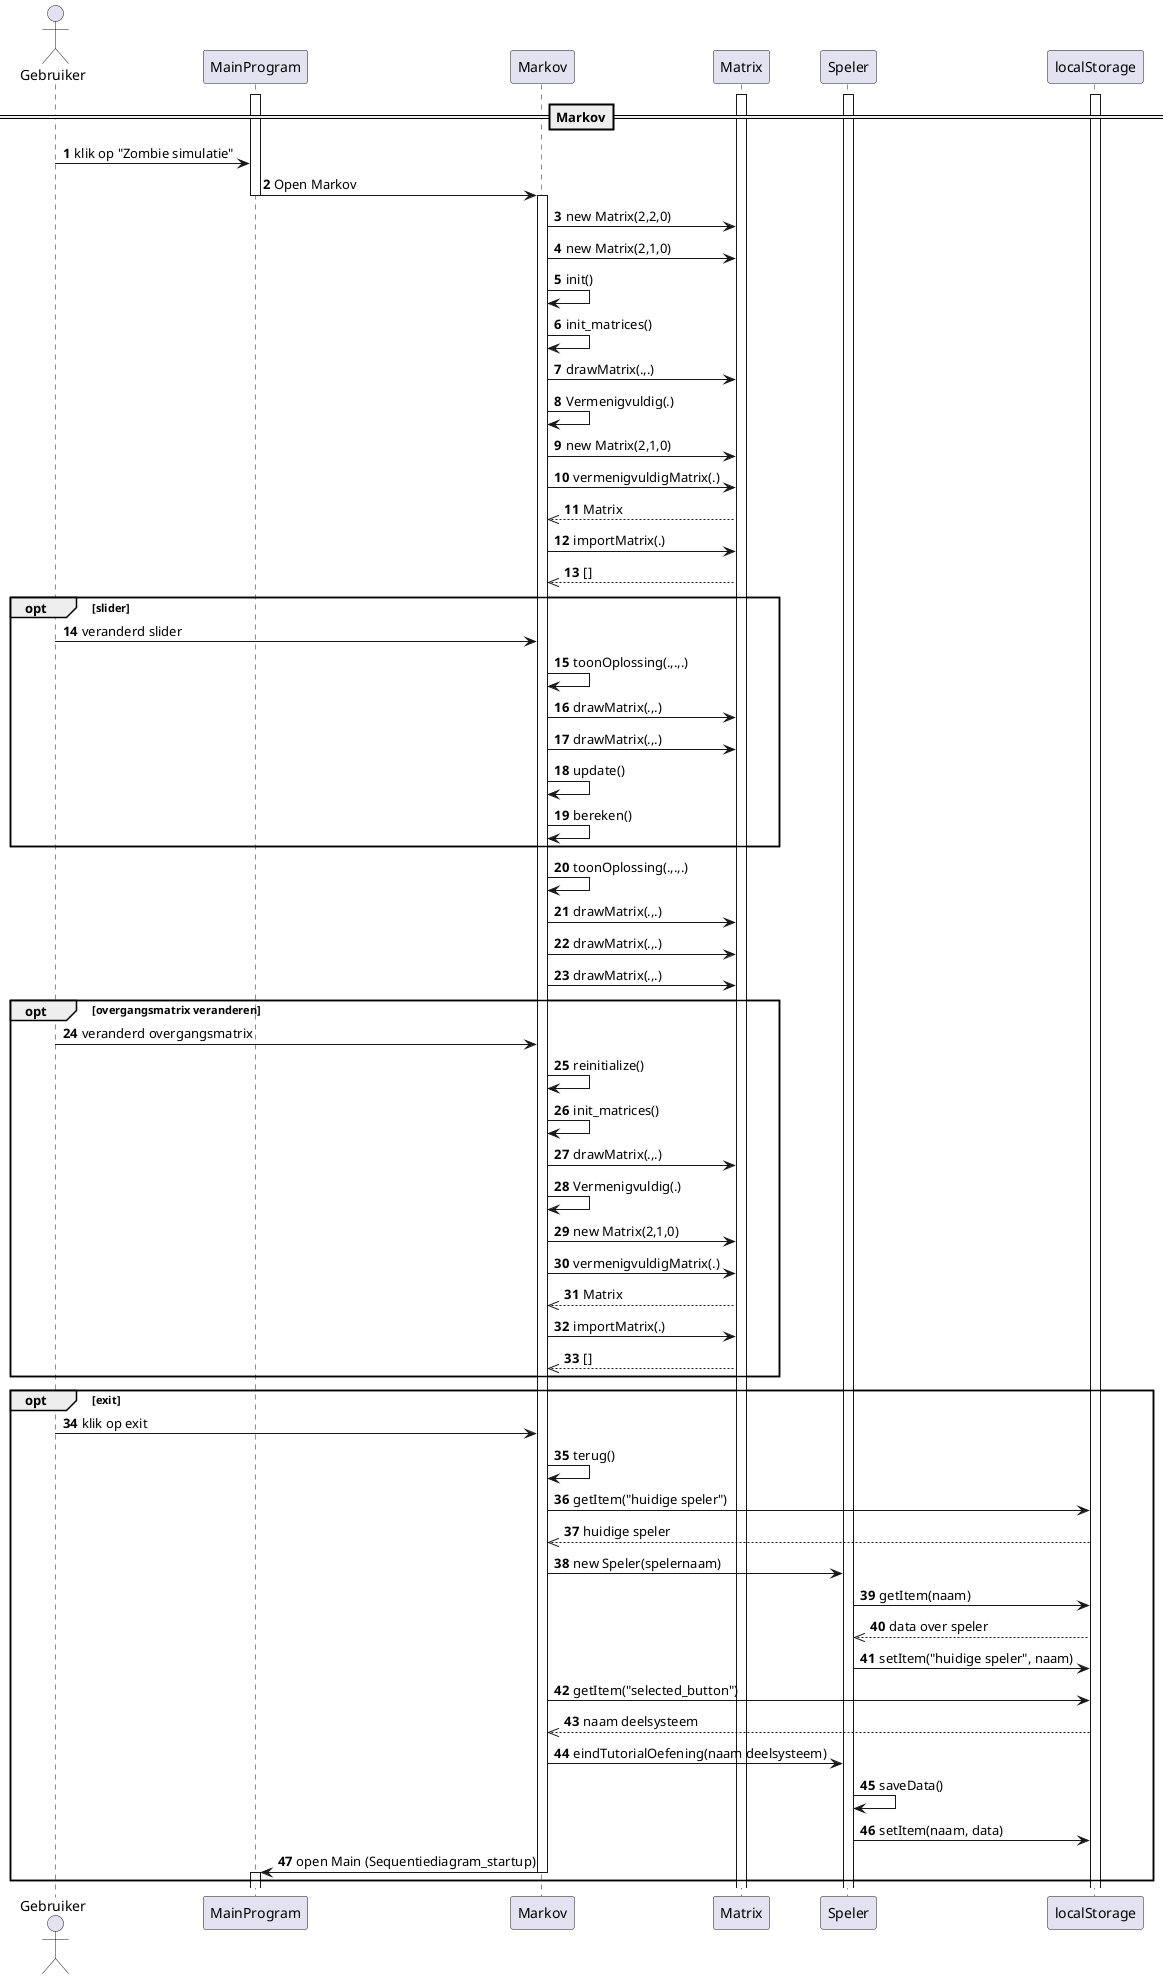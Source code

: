 @startuml
autonumber

actor Gebruiker
participant MainProgram
participant Markov
participant Matrix
participant Speler
participant localStorage

activate MainProgram
activate Matrix
activate Speler
activate localStorage


==Markov==

Gebruiker -> MainProgram: klik op "Zombie simulatie"
MainProgram -> Markov: Open Markov
deactivate MainProgram
activate Markov
Markov -> Matrix: new Matrix(2,2,0)
Markov -> Matrix: new Matrix(2,1,0)
Markov -> Markov: init()
Markov -> Markov: init_matrices()
    Markov -> Matrix: drawMatrix(.,.)
Markov -> Markov: Vermenigvuldig(.)
    Markov -> Matrix: new Matrix(2,1,0)
    Markov -> Matrix: vermenigvuldigMatrix(.)
        Matrix -->> Markov: Matrix
    Markov -> Matrix: importMatrix(.)
        Matrix -->> Markov: []
opt slider
    Gebruiker -> Markov: veranderd slider
    Markov -> Markov: toonOplossing(.,.,.)
        Markov -> Matrix: drawMatrix(.,.)
        Markov -> Matrix: drawMatrix(.,.)
    Markov -> Markov: update()
        Markov -> Markov: bereken()
end
Markov -> Markov: toonOplossing(.,.,.)
    Markov -> Matrix: drawMatrix(.,.)
    Markov -> Matrix: drawMatrix(.,.)
Markov -> Matrix: drawMatrix(.,.)


opt overgangsmatrix veranderen
    Gebruiker -> Markov: veranderd overgangsmatrix
    Markov -> Markov: reinitialize()
        Markov -> Markov: init_matrices()
            Markov -> Matrix: drawMatrix(.,.)
        Markov -> Markov: Vermenigvuldig(.)
            Markov -> Matrix: new Matrix(2,1,0)
            Markov -> Matrix: vermenigvuldigMatrix(.)
                Matrix -->> Markov: Matrix
            Markov -> Matrix: importMatrix(.)
                Matrix -->> Markov: []
end

opt exit
   Gebruiker -> Markov: klik op exit
   Markov -> Markov: terug()
       Markov -> localStorage: getItem("huidige speler")
           localStorage -->> Markov: huidige speler

       Markov -> Speler: new Speler(spelernaam)
           Speler -> localStorage: getItem(naam)
               localStorage -->> Speler: data over speler
           Speler -> localStorage: setItem("huidige speler", naam)

       Markov -> localStorage: getItem("selected_button")
           localStorage -->> Markov: naam deelsysteem

       Markov -> Speler: eindTutorialOefening(naam deelsysteem)
           Speler -> Speler: saveData()
               Speler -> localStorage: setItem(naam, data)

       Markov -> MainProgram: open Main (Sequentiediagram_startup)
       deactivate Markov
       activate MainProgram
end


@enduml